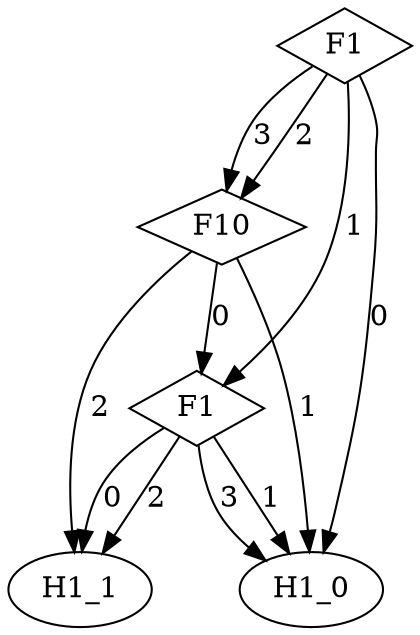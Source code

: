 digraph {
node [label=H1_0,style=""] H1_0
node [label=H1_1,style=""] H1_1
node [label=H1_0,style=""] H1_0
node [label=H1_1,style=""] H1_1
node [label=H1_1,style=""] H1_1
node [label=H1_0,style=""] H1_0
node [label=H1_0,style=""] H1_0
node [label=F1,shape="diamond",style=""] 2
node [label=F10,shape="diamond",style=""] 1
node [label=F1,shape="diamond",style=""] 0

2 -> H1_0 [label="3"]
2 -> H1_1 [label="2"]
2 -> H1_0 [label="1"]
2 -> H1_1 [label="0"]
1 -> H1_1 [label="2"]
1 -> H1_0 [label="1"]
1 -> 2 [label="0"]
0 -> 1 [label="3"]
0 -> 1 [label="2"]
0 -> 2 [label="1"]
0 -> H1_0 [label="0"]
}